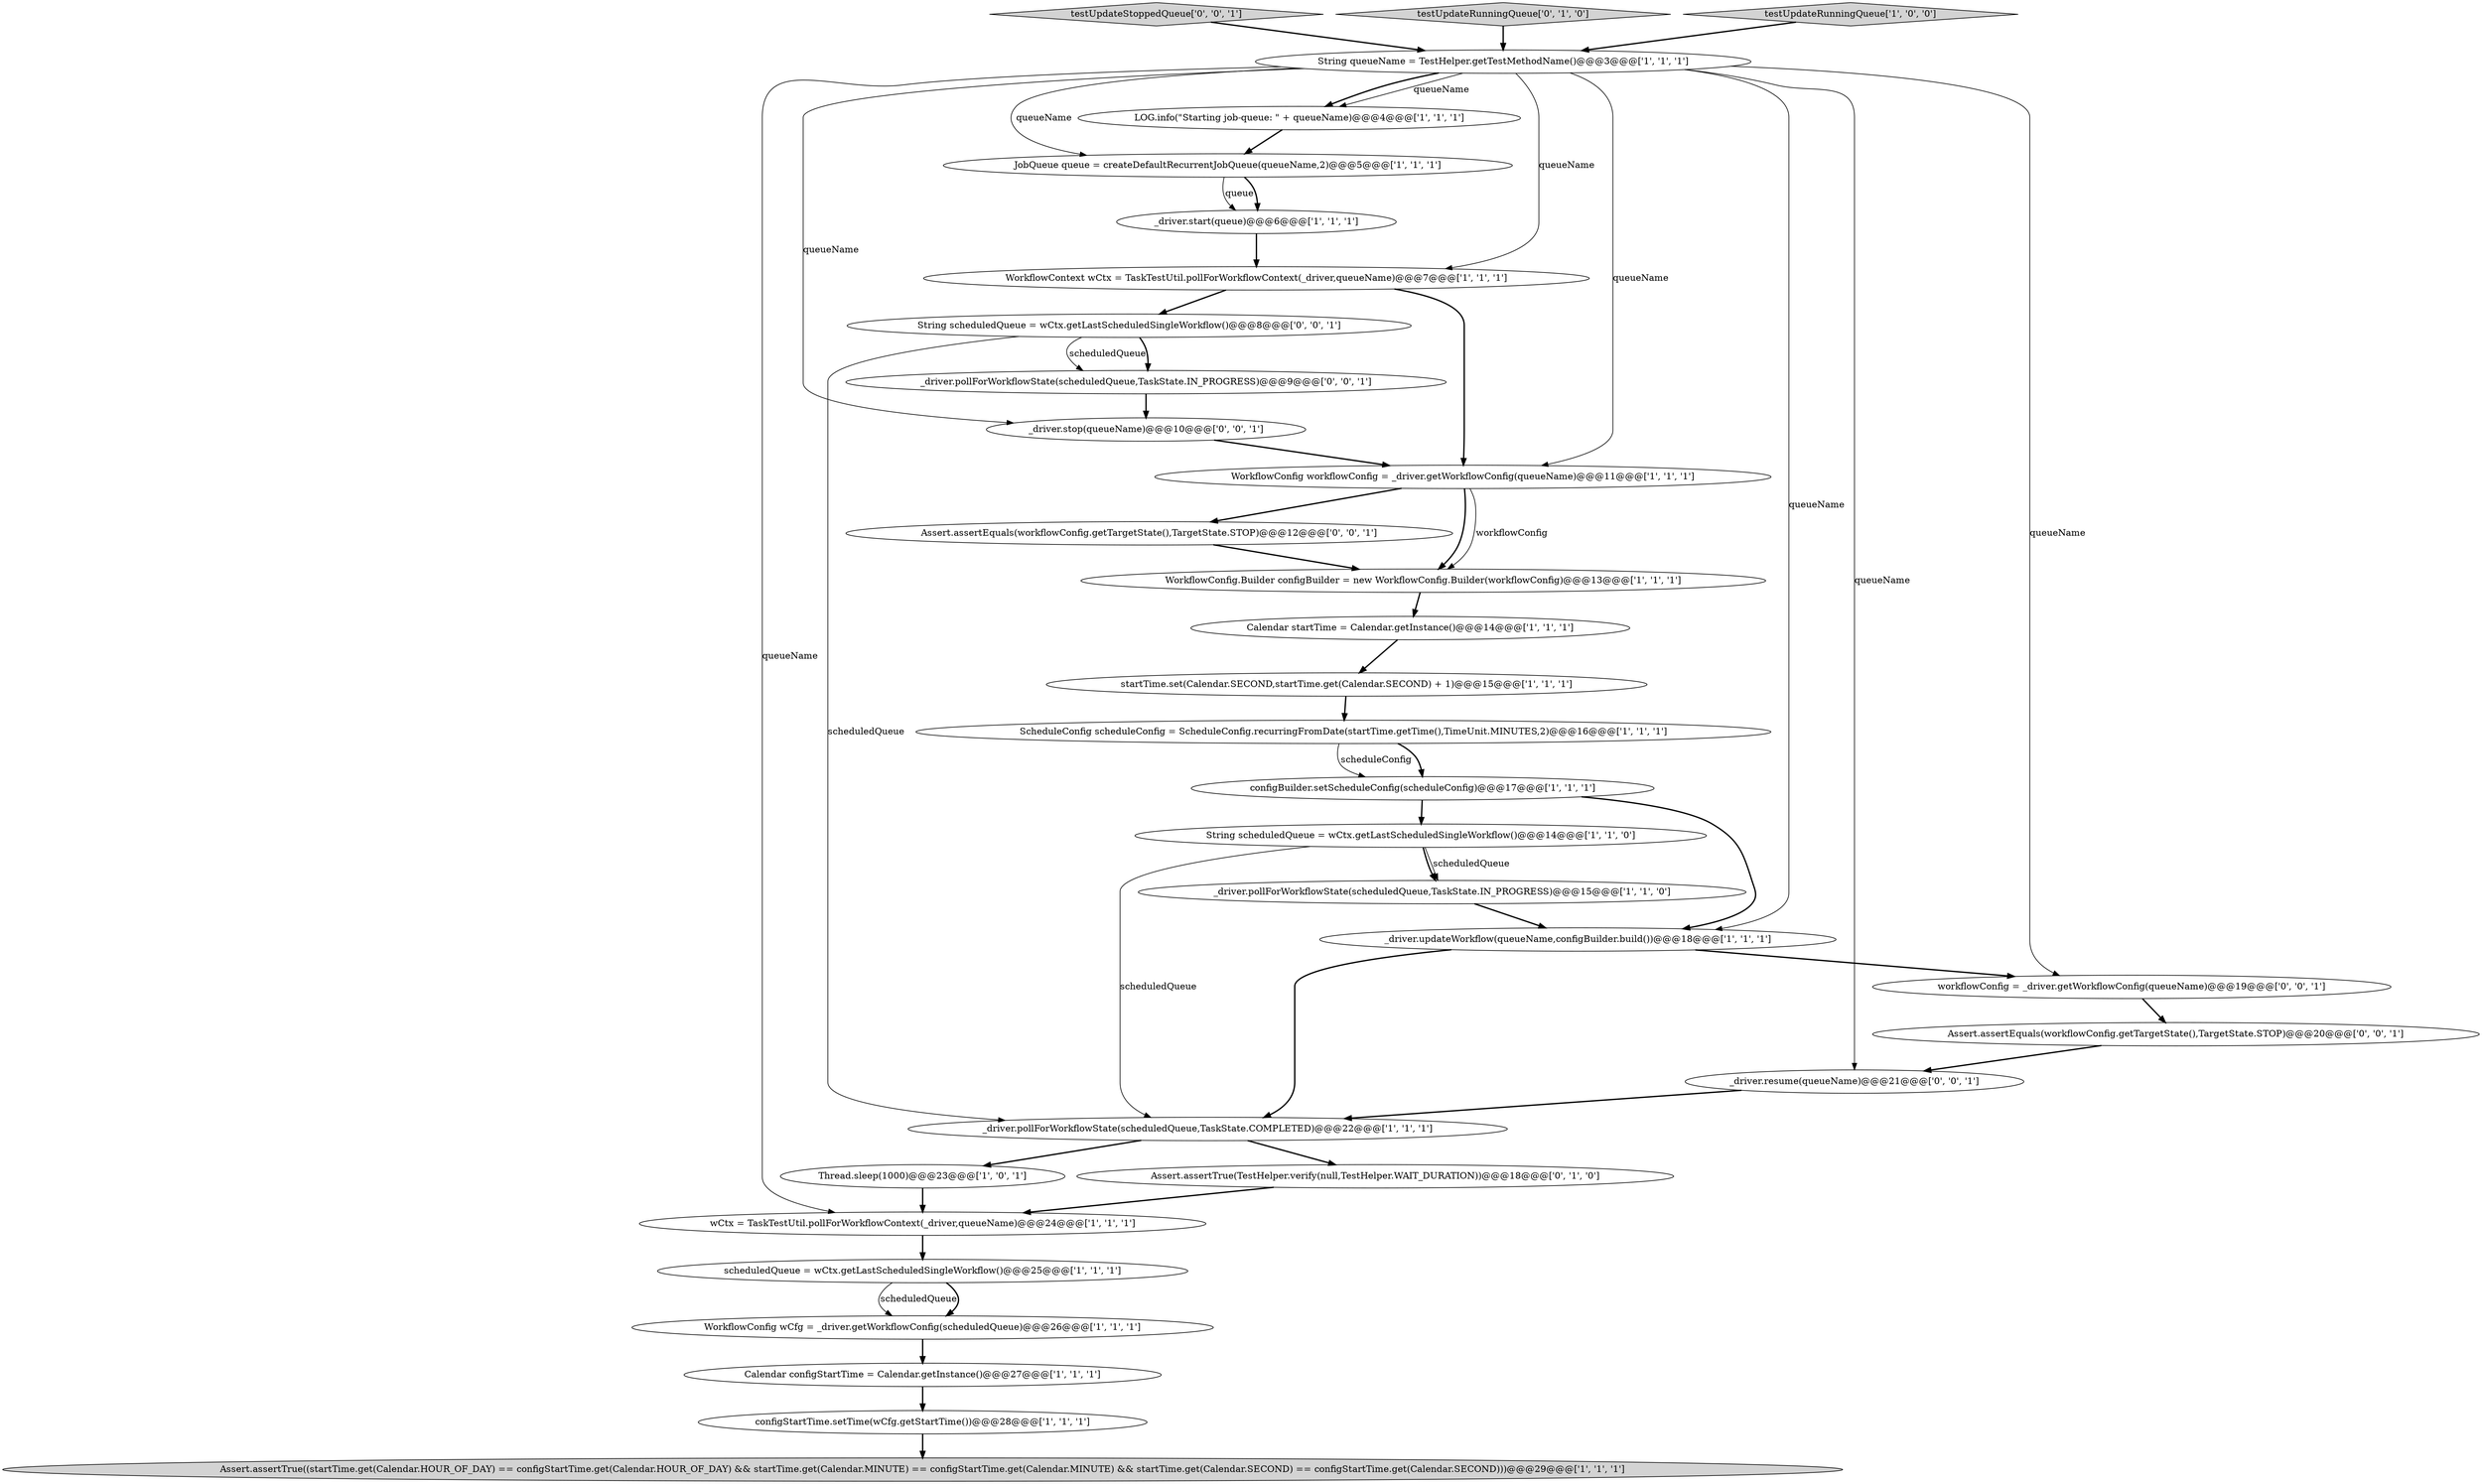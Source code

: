 digraph {
21 [style = filled, label = "String queueName = TestHelper.getTestMethodName()@@@3@@@['1', '1', '1']", fillcolor = white, shape = ellipse image = "AAA0AAABBB1BBB"];
3 [style = filled, label = "Calendar startTime = Calendar.getInstance()@@@14@@@['1', '1', '1']", fillcolor = white, shape = ellipse image = "AAA0AAABBB1BBB"];
12 [style = filled, label = "startTime.set(Calendar.SECOND,startTime.get(Calendar.SECOND) + 1)@@@15@@@['1', '1', '1']", fillcolor = white, shape = ellipse image = "AAA0AAABBB1BBB"];
30 [style = filled, label = "_driver.stop(queueName)@@@10@@@['0', '0', '1']", fillcolor = white, shape = ellipse image = "AAA0AAABBB3BBB"];
31 [style = filled, label = "workflowConfig = _driver.getWorkflowConfig(queueName)@@@19@@@['0', '0', '1']", fillcolor = white, shape = ellipse image = "AAA0AAABBB3BBB"];
32 [style = filled, label = "testUpdateStoppedQueue['0', '0', '1']", fillcolor = lightgray, shape = diamond image = "AAA0AAABBB3BBB"];
17 [style = filled, label = "Assert.assertTrue((startTime.get(Calendar.HOUR_OF_DAY) == configStartTime.get(Calendar.HOUR_OF_DAY) && startTime.get(Calendar.MINUTE) == configStartTime.get(Calendar.MINUTE) && startTime.get(Calendar.SECOND) == configStartTime.get(Calendar.SECOND)))@@@29@@@['1', '1', '1']", fillcolor = lightgray, shape = ellipse image = "AAA0AAABBB1BBB"];
10 [style = filled, label = "JobQueue queue = createDefaultRecurrentJobQueue(queueName,2)@@@5@@@['1', '1', '1']", fillcolor = white, shape = ellipse image = "AAA0AAABBB1BBB"];
11 [style = filled, label = "configBuilder.setScheduleConfig(scheduleConfig)@@@17@@@['1', '1', '1']", fillcolor = white, shape = ellipse image = "AAA0AAABBB1BBB"];
29 [style = filled, label = "Assert.assertEquals(workflowConfig.getTargetState(),TargetState.STOP)@@@20@@@['0', '0', '1']", fillcolor = white, shape = ellipse image = "AAA0AAABBB3BBB"];
24 [style = filled, label = "testUpdateRunningQueue['0', '1', '0']", fillcolor = lightgray, shape = diamond image = "AAA0AAABBB2BBB"];
15 [style = filled, label = "WorkflowConfig workflowConfig = _driver.getWorkflowConfig(queueName)@@@11@@@['1', '1', '1']", fillcolor = white, shape = ellipse image = "AAA0AAABBB1BBB"];
25 [style = filled, label = "String scheduledQueue = wCtx.getLastScheduledSingleWorkflow()@@@8@@@['0', '0', '1']", fillcolor = white, shape = ellipse image = "AAA0AAABBB3BBB"];
7 [style = filled, label = "Calendar configStartTime = Calendar.getInstance()@@@27@@@['1', '1', '1']", fillcolor = white, shape = ellipse image = "AAA0AAABBB1BBB"];
2 [style = filled, label = "String scheduledQueue = wCtx.getLastScheduledSingleWorkflow()@@@14@@@['1', '1', '0']", fillcolor = white, shape = ellipse image = "AAA0AAABBB1BBB"];
28 [style = filled, label = "Assert.assertEquals(workflowConfig.getTargetState(),TargetState.STOP)@@@12@@@['0', '0', '1']", fillcolor = white, shape = ellipse image = "AAA0AAABBB3BBB"];
6 [style = filled, label = "wCtx = TaskTestUtil.pollForWorkflowContext(_driver,queueName)@@@24@@@['1', '1', '1']", fillcolor = white, shape = ellipse image = "AAA0AAABBB1BBB"];
16 [style = filled, label = "_driver.updateWorkflow(queueName,configBuilder.build())@@@18@@@['1', '1', '1']", fillcolor = white, shape = ellipse image = "AAA0AAABBB1BBB"];
4 [style = filled, label = "_driver.start(queue)@@@6@@@['1', '1', '1']", fillcolor = white, shape = ellipse image = "AAA0AAABBB1BBB"];
0 [style = filled, label = "ScheduleConfig scheduleConfig = ScheduleConfig.recurringFromDate(startTime.getTime(),TimeUnit.MINUTES,2)@@@16@@@['1', '1', '1']", fillcolor = white, shape = ellipse image = "AAA0AAABBB1BBB"];
8 [style = filled, label = "LOG.info(\"Starting job-queue: \" + queueName)@@@4@@@['1', '1', '1']", fillcolor = white, shape = ellipse image = "AAA0AAABBB1BBB"];
26 [style = filled, label = "_driver.resume(queueName)@@@21@@@['0', '0', '1']", fillcolor = white, shape = ellipse image = "AAA0AAABBB3BBB"];
9 [style = filled, label = "Thread.sleep(1000)@@@23@@@['1', '0', '1']", fillcolor = white, shape = ellipse image = "AAA0AAABBB1BBB"];
13 [style = filled, label = "testUpdateRunningQueue['1', '0', '0']", fillcolor = lightgray, shape = diamond image = "AAA0AAABBB1BBB"];
14 [style = filled, label = "scheduledQueue = wCtx.getLastScheduledSingleWorkflow()@@@25@@@['1', '1', '1']", fillcolor = white, shape = ellipse image = "AAA0AAABBB1BBB"];
1 [style = filled, label = "WorkflowConfig wCfg = _driver.getWorkflowConfig(scheduledQueue)@@@26@@@['1', '1', '1']", fillcolor = white, shape = ellipse image = "AAA0AAABBB1BBB"];
20 [style = filled, label = "_driver.pollForWorkflowState(scheduledQueue,TaskState.COMPLETED)@@@22@@@['1', '1', '1']", fillcolor = white, shape = ellipse image = "AAA0AAABBB1BBB"];
22 [style = filled, label = "_driver.pollForWorkflowState(scheduledQueue,TaskState.IN_PROGRESS)@@@15@@@['1', '1', '0']", fillcolor = white, shape = ellipse image = "AAA0AAABBB1BBB"];
5 [style = filled, label = "WorkflowContext wCtx = TaskTestUtil.pollForWorkflowContext(_driver,queueName)@@@7@@@['1', '1', '1']", fillcolor = white, shape = ellipse image = "AAA0AAABBB1BBB"];
27 [style = filled, label = "_driver.pollForWorkflowState(scheduledQueue,TaskState.IN_PROGRESS)@@@9@@@['0', '0', '1']", fillcolor = white, shape = ellipse image = "AAA0AAABBB3BBB"];
23 [style = filled, label = "Assert.assertTrue(TestHelper.verify(null,TestHelper.WAIT_DURATION))@@@18@@@['0', '1', '0']", fillcolor = white, shape = ellipse image = "AAA0AAABBB2BBB"];
19 [style = filled, label = "configStartTime.setTime(wCfg.getStartTime())@@@28@@@['1', '1', '1']", fillcolor = white, shape = ellipse image = "AAA0AAABBB1BBB"];
18 [style = filled, label = "WorkflowConfig.Builder configBuilder = new WorkflowConfig.Builder(workflowConfig)@@@13@@@['1', '1', '1']", fillcolor = white, shape = ellipse image = "AAA0AAABBB1BBB"];
21->8 [style = solid, label="queueName"];
21->6 [style = solid, label="queueName"];
11->16 [style = bold, label=""];
8->10 [style = bold, label=""];
18->3 [style = bold, label=""];
21->16 [style = solid, label="queueName"];
14->1 [style = solid, label="scheduledQueue"];
32->21 [style = bold, label=""];
2->22 [style = solid, label="scheduledQueue"];
28->18 [style = bold, label=""];
25->27 [style = solid, label="scheduledQueue"];
20->9 [style = bold, label=""];
22->16 [style = bold, label=""];
27->30 [style = bold, label=""];
21->31 [style = solid, label="queueName"];
21->5 [style = solid, label="queueName"];
21->8 [style = bold, label=""];
5->15 [style = bold, label=""];
0->11 [style = bold, label=""];
31->29 [style = bold, label=""];
19->17 [style = bold, label=""];
3->12 [style = bold, label=""];
12->0 [style = bold, label=""];
21->30 [style = solid, label="queueName"];
15->18 [style = bold, label=""];
1->7 [style = bold, label=""];
11->2 [style = bold, label=""];
14->1 [style = bold, label=""];
5->25 [style = bold, label=""];
9->6 [style = bold, label=""];
29->26 [style = bold, label=""];
6->14 [style = bold, label=""];
25->27 [style = bold, label=""];
15->18 [style = solid, label="workflowConfig"];
10->4 [style = solid, label="queue"];
21->10 [style = solid, label="queueName"];
2->20 [style = solid, label="scheduledQueue"];
20->23 [style = bold, label=""];
24->21 [style = bold, label=""];
15->28 [style = bold, label=""];
16->31 [style = bold, label=""];
23->6 [style = bold, label=""];
21->26 [style = solid, label="queueName"];
10->4 [style = bold, label=""];
30->15 [style = bold, label=""];
2->22 [style = bold, label=""];
13->21 [style = bold, label=""];
16->20 [style = bold, label=""];
7->19 [style = bold, label=""];
25->20 [style = solid, label="scheduledQueue"];
4->5 [style = bold, label=""];
26->20 [style = bold, label=""];
21->15 [style = solid, label="queueName"];
0->11 [style = solid, label="scheduleConfig"];
}
